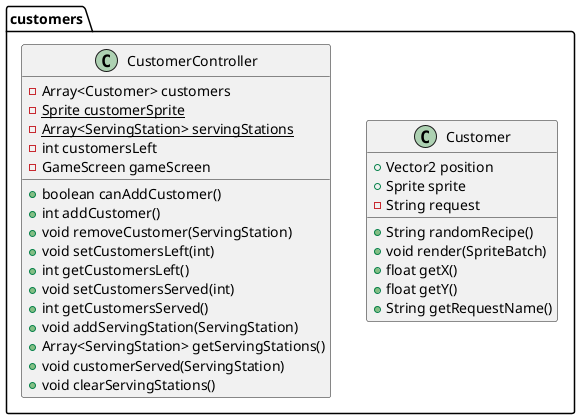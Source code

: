 @startuml
class customers.Customer {
+ Vector2 position
+ Sprite sprite
- String request
+ String randomRecipe()
+ void render(SpriteBatch)
+ float getX()
+ float getY()
+ String getRequestName()
}
class customers.CustomerController {
- Array<Customer> customers
- {static} Sprite customerSprite
- {static} Array<ServingStation> servingStations
- int customersLeft
- GameScreen gameScreen
+ boolean canAddCustomer()
+ int addCustomer()
+ void removeCustomer(ServingStation)
+ void setCustomersLeft(int)
+ int getCustomersLeft()
+ void setCustomersServed(int)
+ int getCustomersServed()
+ void addServingStation(ServingStation)
+ Array<ServingStation> getServingStations()
+ void customerServed(ServingStation)
+ void clearServingStations()
}
@enduml